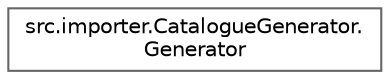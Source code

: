 digraph "Graphical Class Hierarchy"
{
 // LATEX_PDF_SIZE
  bgcolor="transparent";
  edge [fontname=Helvetica,fontsize=10,labelfontname=Helvetica,labelfontsize=10];
  node [fontname=Helvetica,fontsize=10,shape=box,height=0.2,width=0.4];
  rankdir="LR";
  Node0 [id="Node000000",label="src.importer.CatalogueGenerator.\lGenerator",height=0.2,width=0.4,color="grey40", fillcolor="white", style="filled",URL="$classsrc_1_1importer_1_1_catalogue_generator_1_1_generator.html",tooltip=" "];
}
